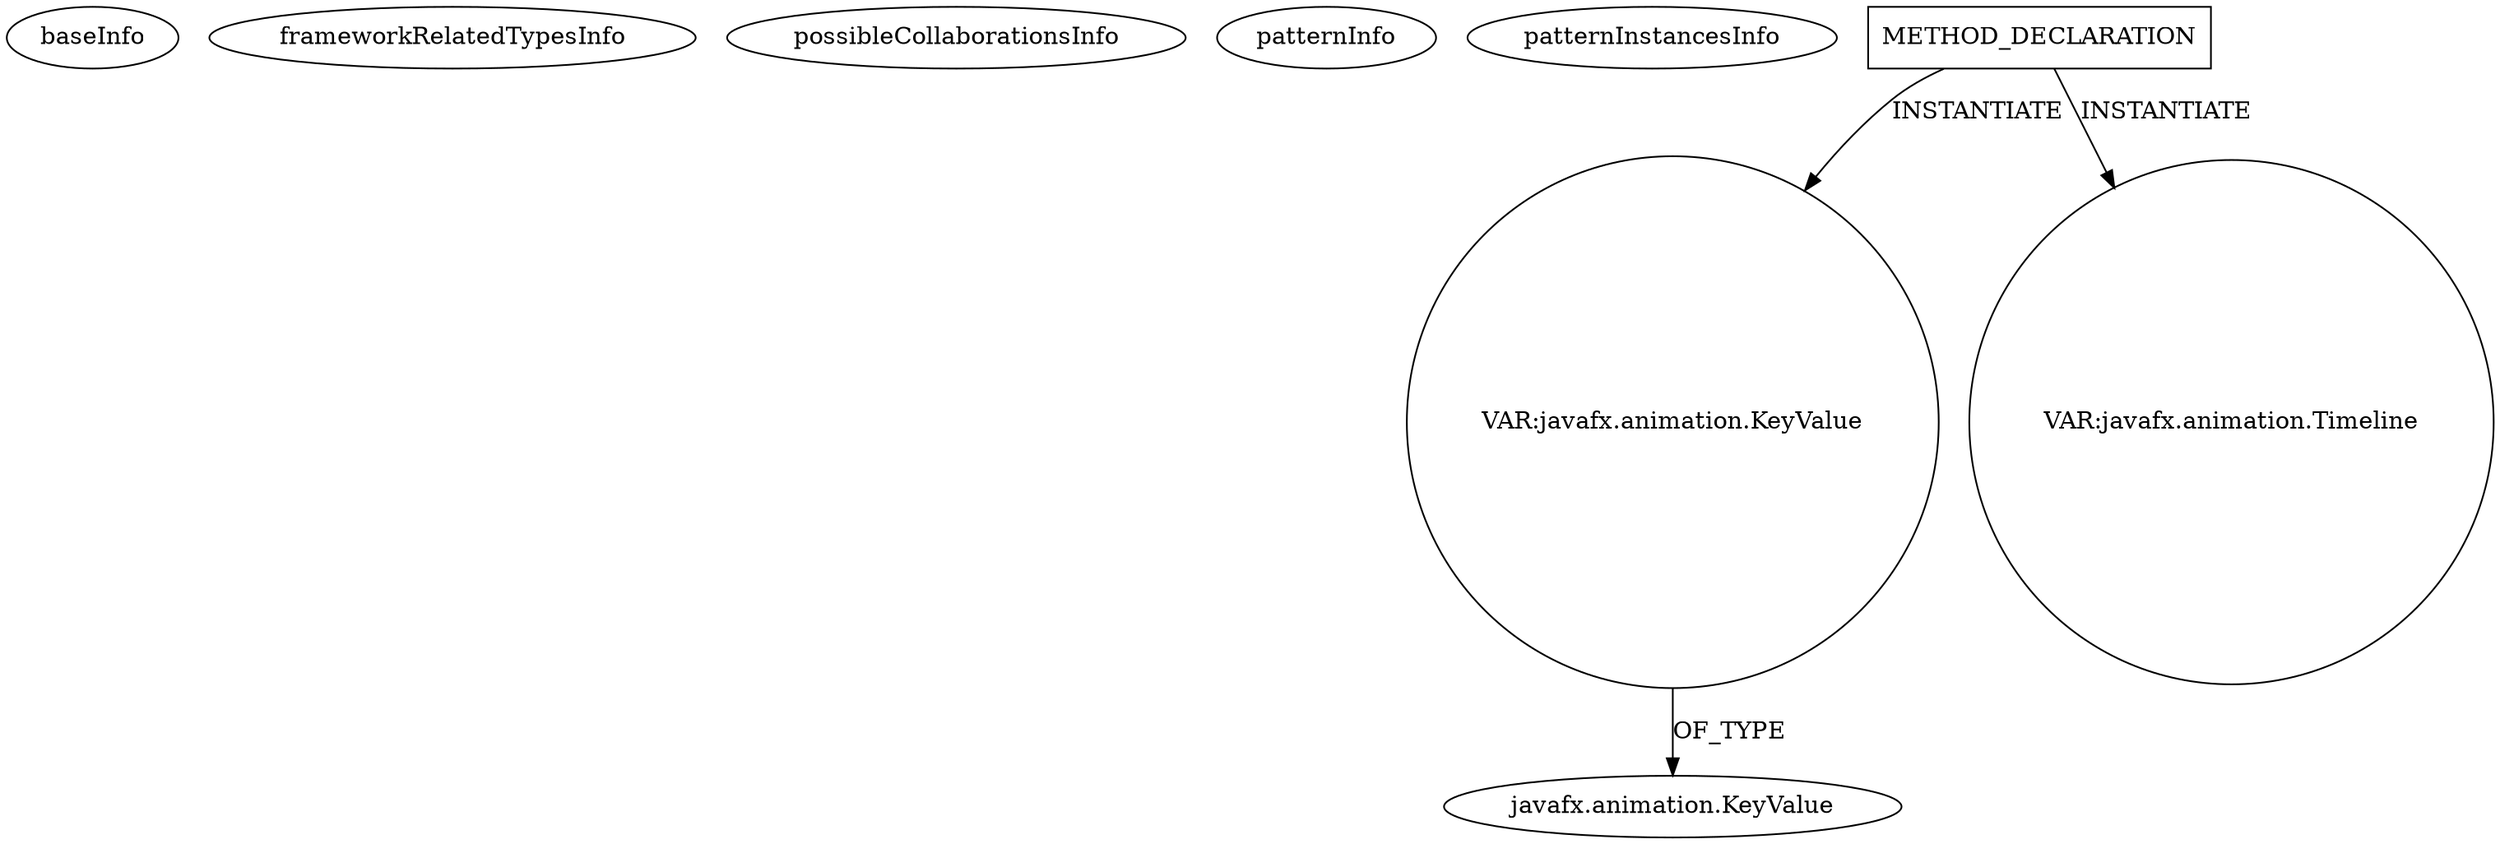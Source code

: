 digraph {
baseInfo[graphId=1827,category="pattern",isAnonymous=false,possibleRelation=false]
frameworkRelatedTypesInfo[]
possibleCollaborationsInfo[]
patternInfo[frequency=11.0,patternRootClient=null]
patternInstancesInfo[0="MrLoNee-RadialFx~/MrLoNee-RadialFx/RadialFx-master/src/com/mrlonee/radialfx/settingsmenu/RadialSettingsMenu.java~RadialSettingsMenu~976",1="Marcio-Sistemas-MC-repositorio~/Marcio-Sistemas-MC-repositorio/repositorio-master/controleorcamentofamiliar/src/util/ScreensController.java~ScreensController~891",2="ravjot28-FameDen~/ravjot28-FameDen/FameDen-master/src/com/fameden/fxml/SceneNavigator.java~SceneNavigator~4005",3="MrLoNee-RadialFx~/MrLoNee-RadialFx/RadialFx-master/src/com/mrlonee/radialfx/moviemenu/RadialMovieMenu.java~RadialMovieMenu~969",4="Ollowayne-dalekPTT~/Ollowayne-dalekPTT/dalekPTT-master/src/ptt/dalek/ui/RepositoryPane.java~RepositoryPane~1048",5="EnlightenedCSF-medicineDB~/EnlightenedCSF-medicineDB/medicineDB-master/src/main/java/medicine/screens/ScreensController.java~ScreensController~428",6="antoniotorres-CAPOS~/antoniotorres-CAPOS/CAPOS-master/src/main/ScreensController.java~ScreensController~1873",7="walker-clint-AIProj3~/walker-clint-AIProj3/AIProj3-master/src/application/ScreensController.java~ScreensController~4713",8="geyrix57-Proyecto_1_Bases~/geyrix57-Proyecto_1_Bases/Proyecto_1_Bases-master/src/Control/ScreensController.java~ScreensController~2706",9="fChristenson-cv~/fChristenson-cv/cv-master/src/se/fidde/cv/view/screens/CVMain.java~CVMain~2670",10="mouradsaadi-LO23-IHM~/mouradsaadi-LO23-IHM/LO23-IHM-master/Sudoku-IHM/src/sudoko/ihm/vue/ScreensController.java~ScreensController~3649"]
30[label="javafx.animation.KeyValue",vertexType="FRAMEWORK_CLASS_TYPE",isFrameworkType=false]
64[label="VAR:javafx.animation.KeyValue",vertexType="VARIABLE_EXPRESION",isFrameworkType=false,shape=circle]
15[label="METHOD_DECLARATION",vertexType="CLIENT_METHOD_DECLARATION",isFrameworkType=false,shape=box]
49[label="VAR:javafx.animation.Timeline",vertexType="VARIABLE_EXPRESION",isFrameworkType=false,shape=circle]
15->64[label="INSTANTIATE"]
15->49[label="INSTANTIATE"]
64->30[label="OF_TYPE"]
}
